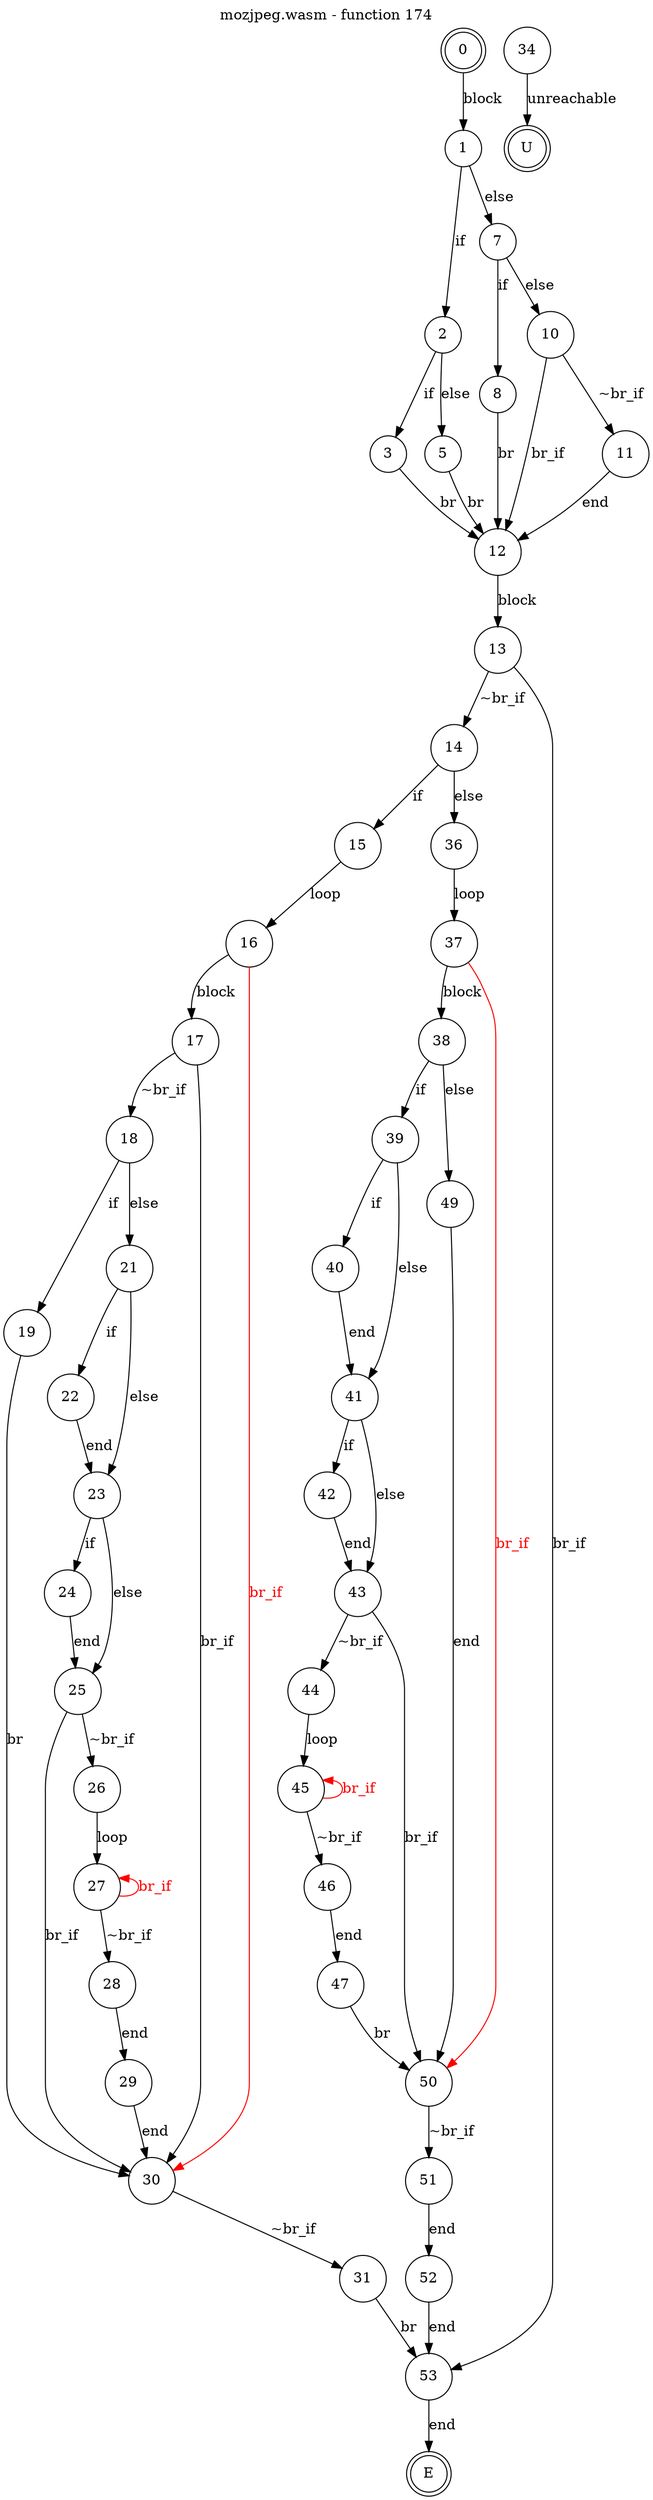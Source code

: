 digraph finite_state_machine {
    label = "mozjpeg.wasm - function 174"
    labelloc =  t
    labelfontsize = 16
    labelfontcolor = black
    labelfontname = "Helvetica"
    node [shape = doublecircle]; 0 E U ;
    node [shape = circle];
    0 -> 1[label="block"];
    1 -> 2[label="if"];
    1 -> 7[label="else"];
    2 -> 3[label="if"];
    2 -> 5[label="else"];
    3 -> 12[label="br"];
    5 -> 12[label="br"];
    7 -> 8[label="if"];
    7 -> 10[label="else"];
    8 -> 12[label="br"];
    10 -> 11[label="~br_if"];
    10 -> 12[label="br_if"];
    11 -> 12[label="end"];
    12 -> 13[label="block"];
    13 -> 14[label="~br_if"];
    13 -> 53[label="br_if"];
    14 -> 15[label="if"];
    14 -> 36[label="else"];
    15 -> 16[label="loop"];
    16 -> 17[label="block"];
    17 -> 18[label="~br_if"];
    17 -> 30[label="br_if"];
    18 -> 19[label="if"];
    18 -> 21[label="else"];
    19 -> 30[label="br"];
    21 -> 22[label="if"];
    21 -> 23[label="else"];
    22 -> 23[label="end"];
    23 -> 24[label="if"];
    23 -> 25[label="else"];
    24 -> 25[label="end"];
    25 -> 26[label="~br_if"];
    25 -> 30[label="br_if"];
    26 -> 27[label="loop"];
    27 -> 28[label="~br_if"];
    27 -> 27[color="red" dir=back fontcolor="red" label="br_if"];
    28 -> 29[label="end"];
    29 -> 30[label="end"];
    30 -> 31[label="~br_if"];
    30 -> 16[color="red" dir=back fontcolor="red" label="br_if"];
    31 -> 53[label="br"];
    34 -> U[label="unreachable"];
    36 -> 37[label="loop"];
    37 -> 38[label="block"];
    38 -> 39[label="if"];
    38 -> 49[label="else"];
    39 -> 40[label="if"];
    39 -> 41[label="else"];
    40 -> 41[label="end"];
    41 -> 42[label="if"];
    41 -> 43[label="else"];
    42 -> 43[label="end"];
    43 -> 44[label="~br_if"];
    43 -> 50[label="br_if"];
    44 -> 45[label="loop"];
    45 -> 46[label="~br_if"];
    45 -> 45[color="red" dir=back fontcolor="red" label="br_if"];
    46 -> 47[label="end"];
    47 -> 50[label="br"];
    49 -> 50[label="end"];
    50 -> 51[label="~br_if"];
    50 -> 37[color="red" dir=back fontcolor="red" label="br_if"];
    51 -> 52[label="end"];
    52 -> 53[label="end"];
    53 -> E[label="end"];
}
